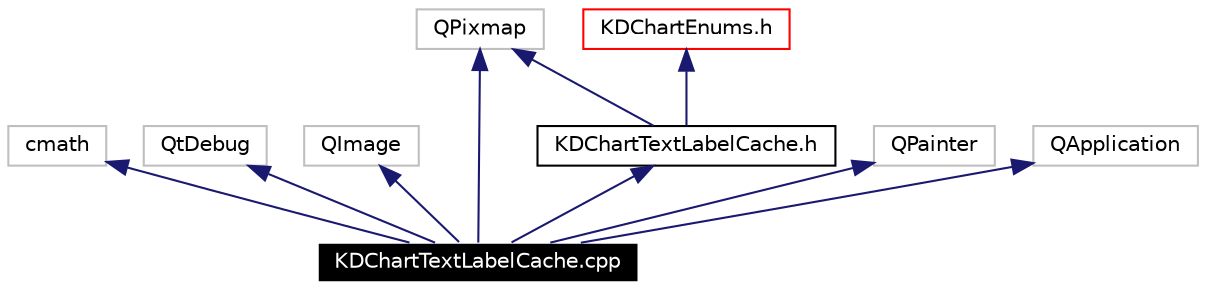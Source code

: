 digraph G
{
  edge [fontname="Helvetica",fontsize=10,labelfontname="Helvetica",labelfontsize=10];
  node [fontname="Helvetica",fontsize=10,shape=record];
  Node3098 [label="KDChartTextLabelCache.cpp",height=0.2,width=0.4,color="white", fillcolor="black", style="filled" fontcolor="white"];
  Node3099 -> Node3098 [dir=back,color="midnightblue",fontsize=10,style="solid",fontname="Helvetica"];
  Node3099 [label="cmath",height=0.2,width=0.4,color="grey75"];
  Node3100 -> Node3098 [dir=back,color="midnightblue",fontsize=10,style="solid",fontname="Helvetica"];
  Node3100 [label="QtDebug",height=0.2,width=0.4,color="grey75"];
  Node3101 -> Node3098 [dir=back,color="midnightblue",fontsize=10,style="solid",fontname="Helvetica"];
  Node3101 [label="QImage",height=0.2,width=0.4,color="grey75"];
  Node3102 -> Node3098 [dir=back,color="midnightblue",fontsize=10,style="solid",fontname="Helvetica"];
  Node3102 [label="QPixmap",height=0.2,width=0.4,color="grey75"];
  Node3103 -> Node3098 [dir=back,color="midnightblue",fontsize=10,style="solid",fontname="Helvetica"];
  Node3103 [label="QPainter",height=0.2,width=0.4,color="grey75"];
  Node3104 -> Node3098 [dir=back,color="midnightblue",fontsize=10,style="solid",fontname="Helvetica"];
  Node3104 [label="QApplication",height=0.2,width=0.4,color="grey75"];
  Node3105 -> Node3098 [dir=back,color="midnightblue",fontsize=10,style="solid",fontname="Helvetica"];
  Node3105 [label="KDChartTextLabelCache.h",height=0.2,width=0.4,color="black",URL="$_k_d_chart_text_label_cache_8h.html"];
  Node3102 -> Node3105 [dir=back,color="midnightblue",fontsize=10,style="solid",fontname="Helvetica"];
  Node3106 -> Node3105 [dir=back,color="midnightblue",fontsize=10,style="solid",fontname="Helvetica"];
  Node3106 [label="KDChartEnums.h",height=0.2,width=0.4,color="red",URL="$_k_d_chart_enums_8h.html"];
}
